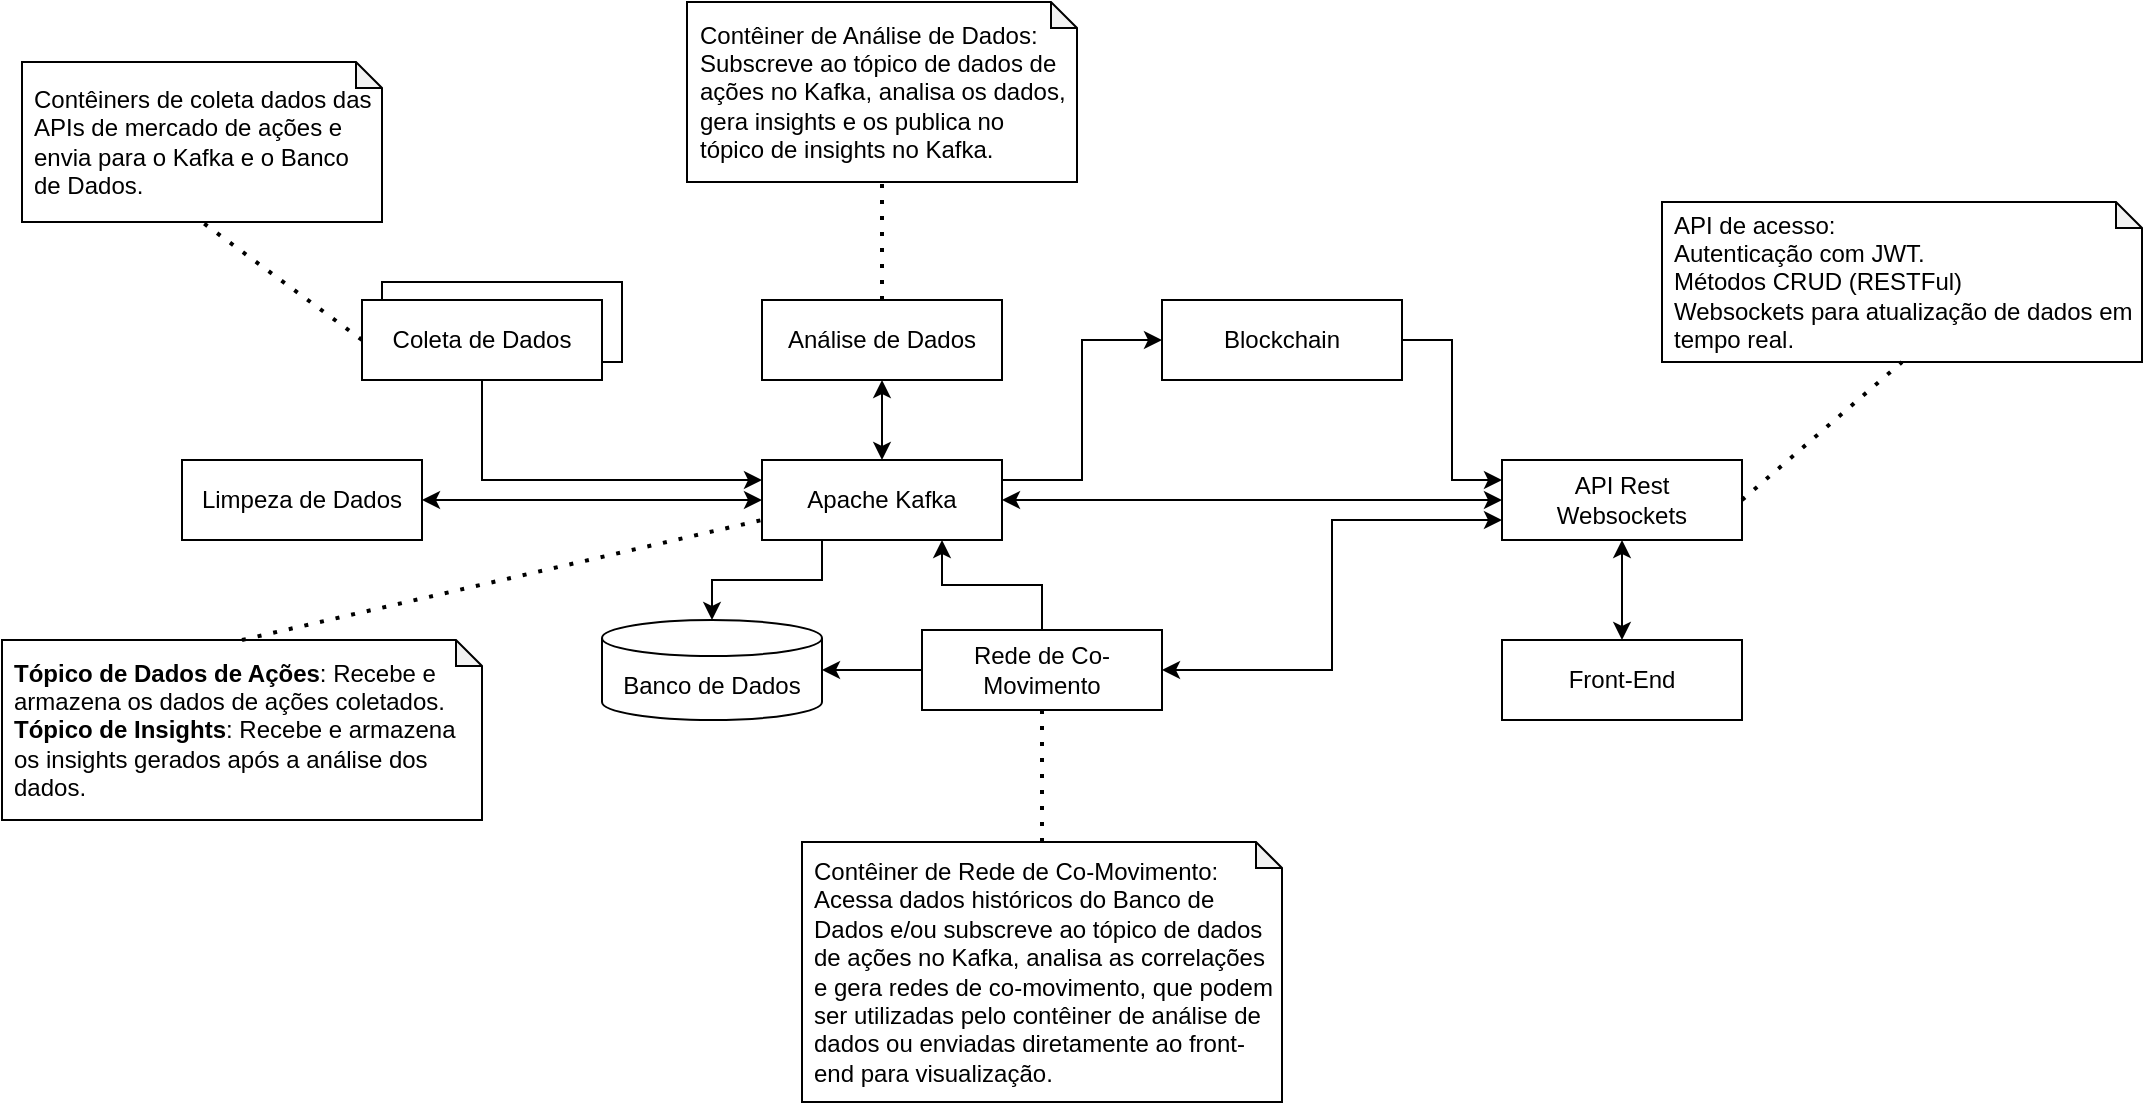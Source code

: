 <mxfile version="14.1.8" type="device"><diagram id="TCtKp8uMoJZYkEj1Z-1D" name="Esquemático"><mxGraphModel dx="1002" dy="628" grid="1" gridSize="10" guides="1" tooltips="1" connect="1" arrows="1" fold="1" page="1" pageScale="1" pageWidth="1169" pageHeight="827" math="0" shadow="0"><root><mxCell id="0"/><mxCell id="1" parent="0"/><mxCell id="ph-8INWkyT6w2fJpP6uH-33" value="" style="rounded=0;whiteSpace=wrap;html=1;align=left;" vertex="1" parent="1"><mxGeometry x="250" y="300" width="120" height="40" as="geometry"/></mxCell><mxCell id="ph-8INWkyT6w2fJpP6uH-9" style="edgeStyle=orthogonalEdgeStyle;rounded=0;orthogonalLoop=1;jettySize=auto;html=1;exitX=0.25;exitY=1;exitDx=0;exitDy=0;entryX=0.5;entryY=0;entryDx=0;entryDy=0;entryPerimeter=0;" edge="1" parent="1" source="ph-8INWkyT6w2fJpP6uH-1" target="ph-8INWkyT6w2fJpP6uH-8"><mxGeometry relative="1" as="geometry"/></mxCell><mxCell id="ph-8INWkyT6w2fJpP6uH-14" style="edgeStyle=orthogonalEdgeStyle;rounded=0;orthogonalLoop=1;jettySize=auto;html=1;exitX=1;exitY=0.25;exitDx=0;exitDy=0;entryX=0;entryY=0.5;entryDx=0;entryDy=0;" edge="1" parent="1" source="ph-8INWkyT6w2fJpP6uH-1" target="ph-8INWkyT6w2fJpP6uH-13"><mxGeometry relative="1" as="geometry"/></mxCell><mxCell id="ph-8INWkyT6w2fJpP6uH-1" value="Apache Kafka" style="rounded=0;whiteSpace=wrap;html=1;" vertex="1" parent="1"><mxGeometry x="440" y="389" width="120" height="40" as="geometry"/></mxCell><mxCell id="ph-8INWkyT6w2fJpP6uH-3" style="edgeStyle=orthogonalEdgeStyle;rounded=0;orthogonalLoop=1;jettySize=auto;html=1;exitX=0.5;exitY=1;exitDx=0;exitDy=0;entryX=0;entryY=0.25;entryDx=0;entryDy=0;" edge="1" parent="1" source="ph-8INWkyT6w2fJpP6uH-2" target="ph-8INWkyT6w2fJpP6uH-1"><mxGeometry relative="1" as="geometry"/></mxCell><mxCell id="ph-8INWkyT6w2fJpP6uH-2" value="Coleta de Dados" style="rounded=0;whiteSpace=wrap;html=1;" vertex="1" parent="1"><mxGeometry x="240" y="309" width="120" height="40" as="geometry"/></mxCell><mxCell id="ph-8INWkyT6w2fJpP6uH-37" style="edgeStyle=orthogonalEdgeStyle;rounded=0;orthogonalLoop=1;jettySize=auto;html=1;exitX=0.5;exitY=1;exitDx=0;exitDy=0;startArrow=classic;startFill=1;" edge="1" parent="1" source="ph-8INWkyT6w2fJpP6uH-4" target="ph-8INWkyT6w2fJpP6uH-1"><mxGeometry relative="1" as="geometry"/></mxCell><mxCell id="ph-8INWkyT6w2fJpP6uH-4" value="Análise de Dados" style="rounded=0;whiteSpace=wrap;html=1;" vertex="1" parent="1"><mxGeometry x="440" y="309" width="120" height="40" as="geometry"/></mxCell><mxCell id="ph-8INWkyT6w2fJpP6uH-8" value="Banco de Dados" style="shape=cylinder3;whiteSpace=wrap;html=1;boundedLbl=1;backgroundOutline=1;size=9;" vertex="1" parent="1"><mxGeometry x="360" y="469" width="110" height="50" as="geometry"/></mxCell><mxCell id="ph-8INWkyT6w2fJpP6uH-11" style="edgeStyle=orthogonalEdgeStyle;rounded=0;orthogonalLoop=1;jettySize=auto;html=1;exitX=0.5;exitY=0;exitDx=0;exitDy=0;entryX=0.75;entryY=1;entryDx=0;entryDy=0;" edge="1" parent="1" source="ph-8INWkyT6w2fJpP6uH-10" target="ph-8INWkyT6w2fJpP6uH-1"><mxGeometry relative="1" as="geometry"/></mxCell><mxCell id="ph-8INWkyT6w2fJpP6uH-12" style="edgeStyle=orthogonalEdgeStyle;rounded=0;orthogonalLoop=1;jettySize=auto;html=1;exitX=0;exitY=0.5;exitDx=0;exitDy=0;entryX=1;entryY=0.5;entryDx=0;entryDy=0;entryPerimeter=0;" edge="1" parent="1" source="ph-8INWkyT6w2fJpP6uH-10" target="ph-8INWkyT6w2fJpP6uH-8"><mxGeometry relative="1" as="geometry"/></mxCell><mxCell id="ph-8INWkyT6w2fJpP6uH-10" value="Rede de Co-Movimento" style="rounded=0;whiteSpace=wrap;html=1;" vertex="1" parent="1"><mxGeometry x="520" y="474" width="120" height="40" as="geometry"/></mxCell><mxCell id="ph-8INWkyT6w2fJpP6uH-17" style="edgeStyle=orthogonalEdgeStyle;rounded=0;orthogonalLoop=1;jettySize=auto;html=1;exitX=1;exitY=0.5;exitDx=0;exitDy=0;entryX=0;entryY=0.25;entryDx=0;entryDy=0;" edge="1" parent="1" source="ph-8INWkyT6w2fJpP6uH-13" target="ph-8INWkyT6w2fJpP6uH-15"><mxGeometry relative="1" as="geometry"/></mxCell><mxCell id="ph-8INWkyT6w2fJpP6uH-13" value="Blockchain" style="rounded=0;whiteSpace=wrap;html=1;" vertex="1" parent="1"><mxGeometry x="640" y="309" width="120" height="40" as="geometry"/></mxCell><mxCell id="ph-8INWkyT6w2fJpP6uH-18" style="edgeStyle=orthogonalEdgeStyle;rounded=0;orthogonalLoop=1;jettySize=auto;html=1;exitX=0;exitY=0.75;exitDx=0;exitDy=0;entryX=1;entryY=0.5;entryDx=0;entryDy=0;startArrow=classic;startFill=1;" edge="1" parent="1" source="ph-8INWkyT6w2fJpP6uH-15" target="ph-8INWkyT6w2fJpP6uH-10"><mxGeometry relative="1" as="geometry"/></mxCell><mxCell id="ph-8INWkyT6w2fJpP6uH-19" style="edgeStyle=orthogonalEdgeStyle;rounded=0;orthogonalLoop=1;jettySize=auto;html=1;exitX=0;exitY=0.5;exitDx=0;exitDy=0;entryX=1;entryY=0.5;entryDx=0;entryDy=0;startArrow=classic;startFill=1;" edge="1" parent="1" source="ph-8INWkyT6w2fJpP6uH-15" target="ph-8INWkyT6w2fJpP6uH-1"><mxGeometry relative="1" as="geometry"/></mxCell><mxCell id="ph-8INWkyT6w2fJpP6uH-22" style="edgeStyle=orthogonalEdgeStyle;rounded=0;orthogonalLoop=1;jettySize=auto;html=1;exitX=0.5;exitY=1;exitDx=0;exitDy=0;entryX=0.5;entryY=0;entryDx=0;entryDy=0;startArrow=classic;startFill=1;" edge="1" parent="1" source="ph-8INWkyT6w2fJpP6uH-15" target="ph-8INWkyT6w2fJpP6uH-21"><mxGeometry relative="1" as="geometry"/></mxCell><mxCell id="ph-8INWkyT6w2fJpP6uH-15" value="API Rest&lt;br&gt;Websockets" style="rounded=0;whiteSpace=wrap;html=1;" vertex="1" parent="1"><mxGeometry x="810" y="389" width="120" height="40" as="geometry"/></mxCell><mxCell id="ph-8INWkyT6w2fJpP6uH-20" value="&lt;div&gt;Contêiners de coleta dados das APIs de mercado de ações e envia para o Kafka e o Banco de Dados.&lt;br&gt;&lt;/div&gt;" style="shape=note;whiteSpace=wrap;html=1;backgroundOutline=1;darkOpacity=0.05;size=13;perimeterSpacing=0;spacingLeft=4;spacingRight=4;align=left;" vertex="1" parent="1"><mxGeometry x="70" y="190" width="180" height="80" as="geometry"/></mxCell><mxCell id="ph-8INWkyT6w2fJpP6uH-21" value="Front-End" style="rounded=0;whiteSpace=wrap;html=1;" vertex="1" parent="1"><mxGeometry x="810" y="479" width="120" height="40" as="geometry"/></mxCell><mxCell id="ph-8INWkyT6w2fJpP6uH-23" value="&lt;div&gt;Contêiner de Análise de Dados: Subscreve ao tópico de dados de ações no Kafka, analisa os dados, gera insights e os publica no tópico de insights no Kafka.&lt;br&gt;&lt;/div&gt;" style="shape=note;whiteSpace=wrap;html=1;backgroundOutline=1;darkOpacity=0.05;size=13;perimeterSpacing=0;spacingLeft=4;spacingRight=4;align=left;" vertex="1" parent="1"><mxGeometry x="402.5" y="160" width="195" height="90" as="geometry"/></mxCell><mxCell id="ph-8INWkyT6w2fJpP6uH-24" value="" style="endArrow=none;dashed=1;html=1;dashPattern=1 3;strokeWidth=2;entryX=0.5;entryY=1;entryDx=0;entryDy=0;entryPerimeter=0;exitX=0;exitY=0.5;exitDx=0;exitDy=0;" edge="1" parent="1" source="ph-8INWkyT6w2fJpP6uH-2" target="ph-8INWkyT6w2fJpP6uH-20"><mxGeometry width="50" height="50" relative="1" as="geometry"><mxPoint x="40" y="340" as="sourcePoint"/><mxPoint x="90" y="290" as="targetPoint"/></mxGeometry></mxCell><mxCell id="ph-8INWkyT6w2fJpP6uH-25" value="" style="endArrow=none;dashed=1;html=1;dashPattern=1 3;strokeWidth=2;entryX=0.5;entryY=1;entryDx=0;entryDy=0;entryPerimeter=0;exitX=0.5;exitY=0;exitDx=0;exitDy=0;" edge="1" parent="1" source="ph-8INWkyT6w2fJpP6uH-4" target="ph-8INWkyT6w2fJpP6uH-23"><mxGeometry width="50" height="50" relative="1" as="geometry"><mxPoint x="400" y="320" as="sourcePoint"/><mxPoint x="450" y="270" as="targetPoint"/></mxGeometry></mxCell><mxCell id="ph-8INWkyT6w2fJpP6uH-26" value="&lt;div&gt;Contêiner de Rede de Co-Movimento: Acessa dados históricos do Banco de Dados e/ou subscreve ao tópico de dados de ações no Kafka, analisa as correlações e gera redes de co-movimento, que podem ser utilizadas pelo contêiner de análise de dados ou enviadas diretamente ao front-end para visualização.&lt;br&gt;&lt;/div&gt;" style="shape=note;whiteSpace=wrap;html=1;backgroundOutline=1;darkOpacity=0.05;size=13;perimeterSpacing=0;spacingLeft=4;spacingRight=4;align=left;" vertex="1" parent="1"><mxGeometry x="460" y="580" width="240" height="130" as="geometry"/></mxCell><mxCell id="ph-8INWkyT6w2fJpP6uH-27" value="" style="endArrow=none;dashed=1;html=1;dashPattern=1 3;strokeWidth=2;entryX=0.5;entryY=1;entryDx=0;entryDy=0;exitX=0.5;exitY=0;exitDx=0;exitDy=0;exitPerimeter=0;" edge="1" parent="1" source="ph-8INWkyT6w2fJpP6uH-26" target="ph-8INWkyT6w2fJpP6uH-10"><mxGeometry width="50" height="50" relative="1" as="geometry"><mxPoint x="530" y="570" as="sourcePoint"/><mxPoint x="580" y="520" as="targetPoint"/></mxGeometry></mxCell><mxCell id="ph-8INWkyT6w2fJpP6uH-28" value="&lt;div&gt;&lt;div&gt;&lt;b&gt;Tópico de Dados de Ações&lt;/b&gt;: Recebe e armazena os dados de ações coletados.&lt;/div&gt;&lt;div&gt;&lt;b&gt;Tópico de Insights&lt;/b&gt;: Recebe e armazena os insights gerados após a análise dos dados.&lt;/div&gt;&lt;/div&gt;" style="shape=note;whiteSpace=wrap;html=1;backgroundOutline=1;darkOpacity=0.05;size=13;perimeterSpacing=0;spacingLeft=4;spacingRight=4;align=left;" vertex="1" parent="1"><mxGeometry x="60" y="479" width="240" height="90" as="geometry"/></mxCell><mxCell id="ph-8INWkyT6w2fJpP6uH-29" value="" style="endArrow=none;dashed=1;html=1;dashPattern=1 3;strokeWidth=2;entryX=0;entryY=0.75;entryDx=0;entryDy=0;exitX=0.5;exitY=0;exitDx=0;exitDy=0;exitPerimeter=0;" edge="1" parent="1" source="ph-8INWkyT6w2fJpP6uH-28" target="ph-8INWkyT6w2fJpP6uH-1"><mxGeometry width="50" height="50" relative="1" as="geometry"><mxPoint x="140" y="540" as="sourcePoint"/><mxPoint x="190" y="490" as="targetPoint"/></mxGeometry></mxCell><mxCell id="ph-8INWkyT6w2fJpP6uH-30" value="&lt;div&gt;API de acesso:&lt;br&gt;&lt;/div&gt;&lt;div&gt;Autenticação com JWT.&lt;/div&gt;&lt;div&gt;Métodos CRUD (RESTFul)&lt;/div&gt;&lt;div&gt;Websockets para atualização de dados em tempo real.&lt;/div&gt;" style="shape=note;whiteSpace=wrap;html=1;backgroundOutline=1;darkOpacity=0.05;size=13;perimeterSpacing=0;spacingLeft=4;spacingRight=4;align=left;" vertex="1" parent="1"><mxGeometry x="890" y="260" width="240" height="80" as="geometry"/></mxCell><mxCell id="ph-8INWkyT6w2fJpP6uH-31" value="" style="endArrow=none;dashed=1;html=1;dashPattern=1 3;strokeWidth=2;entryX=0.5;entryY=1;entryDx=0;entryDy=0;entryPerimeter=0;exitX=1;exitY=0.5;exitDx=0;exitDy=0;" edge="1" parent="1" source="ph-8INWkyT6w2fJpP6uH-15" target="ph-8INWkyT6w2fJpP6uH-30"><mxGeometry width="50" height="50" relative="1" as="geometry"><mxPoint x="970" y="450" as="sourcePoint"/><mxPoint x="1020" y="400" as="targetPoint"/></mxGeometry></mxCell><mxCell id="ph-8INWkyT6w2fJpP6uH-36" style="edgeStyle=orthogonalEdgeStyle;rounded=0;orthogonalLoop=1;jettySize=auto;html=1;exitX=1;exitY=0.5;exitDx=0;exitDy=0;entryX=0;entryY=0.5;entryDx=0;entryDy=0;startArrow=classic;startFill=1;" edge="1" parent="1" source="ph-8INWkyT6w2fJpP6uH-35" target="ph-8INWkyT6w2fJpP6uH-1"><mxGeometry relative="1" as="geometry"/></mxCell><mxCell id="ph-8INWkyT6w2fJpP6uH-35" value="Limpeza de Dados" style="rounded=0;whiteSpace=wrap;html=1;" vertex="1" parent="1"><mxGeometry x="150" y="389" width="120" height="40" as="geometry"/></mxCell></root></mxGraphModel></diagram></mxfile>